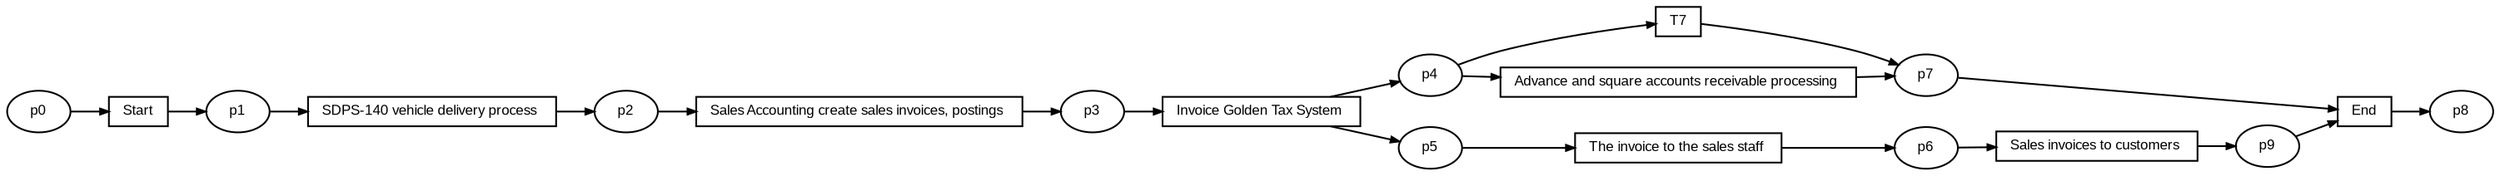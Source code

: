 digraph G {ranksep=".3"; fontsize="8"; remincross=true; margin="0.0,0.0"; fontname="Arial";rankdir="LR"; 
edge [arrowsize="0.5"];
node [height=".2",width=".2",fontname="Arial",fontsize="8"];
t0 [shape="box",label="End"];
t1 [shape="box",label="T7"];
t2 [shape="box",label="Advance and square accounts receivable processing "];
t3 [shape="box",label="Sales invoices to customers "];
t4 [shape="box",label="The invoice to the sales staff "];
t5 [shape="box",label="Invoice Golden Tax System "];
t6 [shape="box",label="Sales Accounting create sales invoices, postings "];
t7 [shape="box",label="SDPS-140 vehicle delivery process "];
t8 [shape="box",label="Start"];
p0 [shape="oval",label="p4"];
p1 [shape="oval",label="p3"];
p2 [shape="oval",label="p2"];
p3 [shape="oval",label="p1"];
p4 [shape="oval",label="p0"];
p5 [shape="oval",label="p9"];
p6 [shape="oval",label="p8"];
p7 [shape="oval",label="p7"];
p8 [shape="oval",label="p6"];
p9 [shape="oval",label="p5"];
t1 -> p7[label=""];
p7 -> t0[label=""];
p4 -> t8[label=""];
t8 -> p3[label=""];
t0 -> p6[label=""];
t7 -> p2[label=""];
p5 -> t0[label=""];
p0 -> t2[label=""];
p0 -> t1[label=""];
t4 -> p8[label=""];
p9 -> t4[label=""];
t3 -> p5[label=""];
t2 -> p7[label=""];
p8 -> t3[label=""];
p3 -> t7[label=""];
p2 -> t6[label=""];
t6 -> p1[label=""];
p1 -> t5[label=""];
t5 -> p0[label=""];
t5 -> p9[label=""];
}
